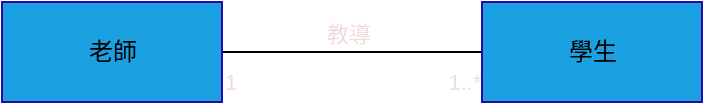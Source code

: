 <mxfile>
    <diagram id="uEJwy5--dpHFwWQ2IGf7" name="第1頁">
        <mxGraphModel dx="229" dy="136" grid="1" gridSize="10" guides="1" tooltips="1" connect="1" arrows="1" fold="1" page="1" pageScale="1" pageWidth="850" pageHeight="1100" math="0" shadow="0">
            <root>
                <mxCell id="0"/>
                <mxCell id="1" parent="0"/>
                <mxCell id="4" style="edgeStyle=none;html=1;entryX=0;entryY=0.5;entryDx=0;entryDy=0;endArrow=none;endFill=0;" parent="1" source="2" target="3" edge="1">
                    <mxGeometry relative="1" as="geometry"/>
                </mxCell>
                <mxCell id="5" value="&lt;font color=&quot;#f0dbdb&quot;&gt;1&lt;/font&gt;" style="edgeLabel;html=1;align=center;verticalAlign=top;resizable=0;points=[];fontColor=#000;" parent="4" vertex="1" connectable="0">
                    <mxGeometry x="-0.778" y="-2" relative="1" as="geometry">
                        <mxPoint x="-11" as="offset"/>
                    </mxGeometry>
                </mxCell>
                <mxCell id="6" value="&lt;font color=&quot;#ecdfdf&quot;&gt;1..*&lt;/font&gt;" style="edgeLabel;html=1;align=center;verticalAlign=top;resizable=0;points=[];fontColor=#000;" parent="4" vertex="1" connectable="0">
                    <mxGeometry x="0.791" y="-2" relative="1" as="geometry">
                        <mxPoint x="4" as="offset"/>
                    </mxGeometry>
                </mxCell>
                <mxCell id="7" value="教導" style="edgeLabel;html=1;align=center;verticalAlign=bottom;resizable=0;points=[];fontColor=#f0dbdb;" parent="4" vertex="1" connectable="0">
                    <mxGeometry x="-0.038" y="1" relative="1" as="geometry">
                        <mxPoint as="offset"/>
                    </mxGeometry>
                </mxCell>
                <mxCell id="2" value="老師" style="html=1;fillColor=#1ba1e2;fontColor=#000;strokeColor=#2A09AF;" parent="1" vertex="1">
                    <mxGeometry x="200" y="190" width="110" height="50" as="geometry"/>
                </mxCell>
                <mxCell id="3" value="學生" style="html=1;fillColor=#1ba1e2;fontColor=#000;strokeColor=#2A09AF;" parent="1" vertex="1">
                    <mxGeometry x="440" y="190" width="110" height="50" as="geometry"/>
                </mxCell>
            </root>
        </mxGraphModel>
    </diagram>
</mxfile>